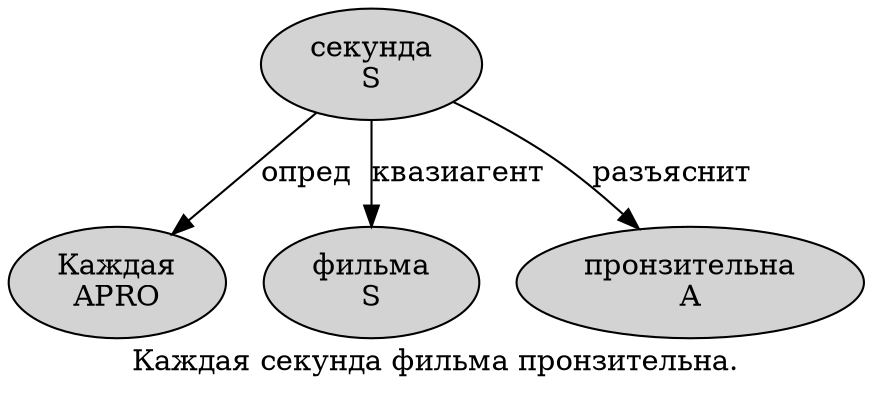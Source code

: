 digraph SENTENCE_346 {
	graph [label="Каждая секунда фильма пронзительна."]
	node [style=filled]
		0 [label="Каждая
APRO" color="" fillcolor=lightgray penwidth=1 shape=ellipse]
		1 [label="секунда
S" color="" fillcolor=lightgray penwidth=1 shape=ellipse]
		2 [label="фильма
S" color="" fillcolor=lightgray penwidth=1 shape=ellipse]
		3 [label="пронзительна
A" color="" fillcolor=lightgray penwidth=1 shape=ellipse]
			1 -> 0 [label="опред"]
			1 -> 2 [label="квазиагент"]
			1 -> 3 [label="разъяснит"]
}
